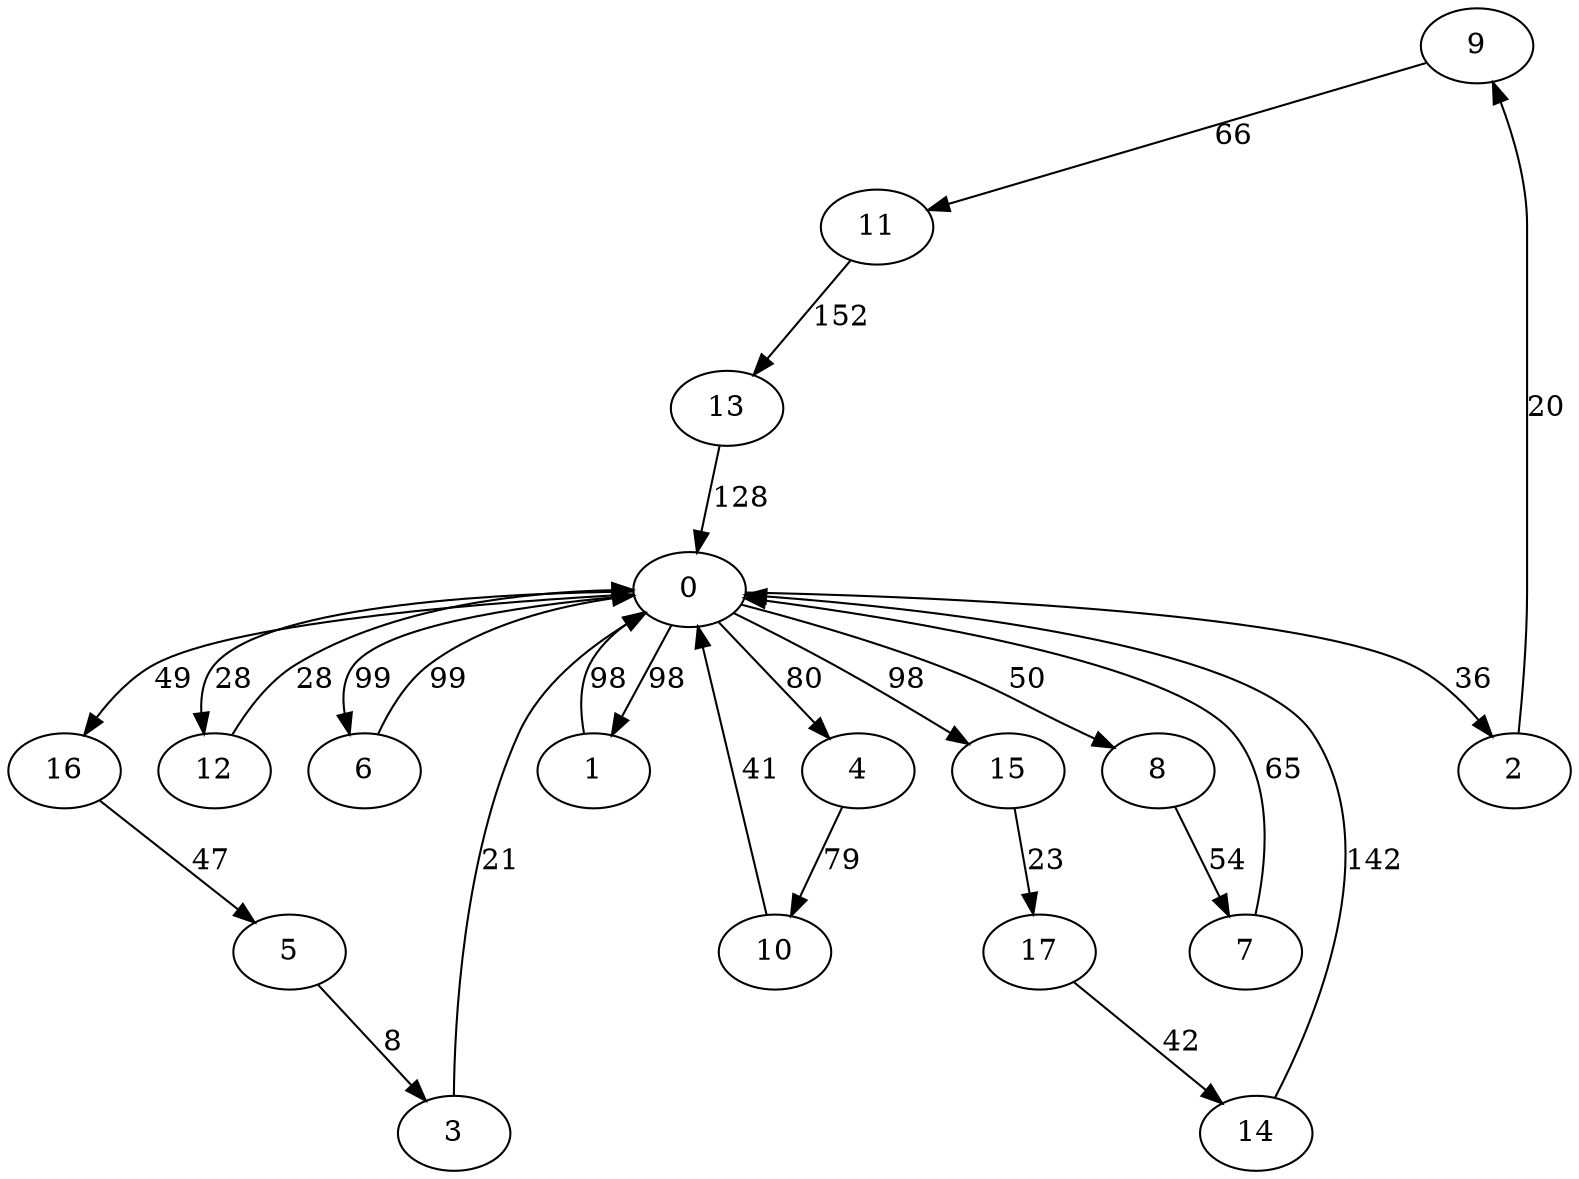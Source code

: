 digraph G {
	9->11[ label=66 ];
	13->0[ label=128 ];
	8->7[ label=54 ];
	17->14[ label=42 ];
	14->0[ label=142 ];
	10->0[ label=41 ];
	16->5[ label=47 ];
	5->3[ label=8 ];
	12->0[ label=28 ];
	6->0[ label=99 ];
	0->15[ label=98 ];
	0->16[ label=49 ];
	0->1[ label=98 ];
	0->8[ label=50 ];
	0->4[ label=80 ];
	0->2[ label=36 ];
	0->12[ label=28 ];
	0->6[ label=99 ];
	15->17[ label=23 ];
	3->0[ label=21 ];
	1->0[ label=98 ];
	7->0[ label=65 ];
	4->10[ label=79 ];
	2->9[ label=20 ];
	11->13[ label=152 ];
	0 [ label=0 ];
	1 [ label=1 ];
	10 [ label=10 ];
	11 [ label=11 ];
	12 [ label=12 ];
	13 [ label=13 ];
	14 [ label=14 ];
	15 [ label=15 ];
	16 [ label=16 ];
	17 [ label=17 ];
	2 [ label=2 ];
	3 [ label=3 ];
	4 [ label=4 ];
	5 [ label=5 ];
	6 [ label=6 ];
	7 [ label=7 ];
	8 [ label=8 ];
	9 [ label=9 ];

}
